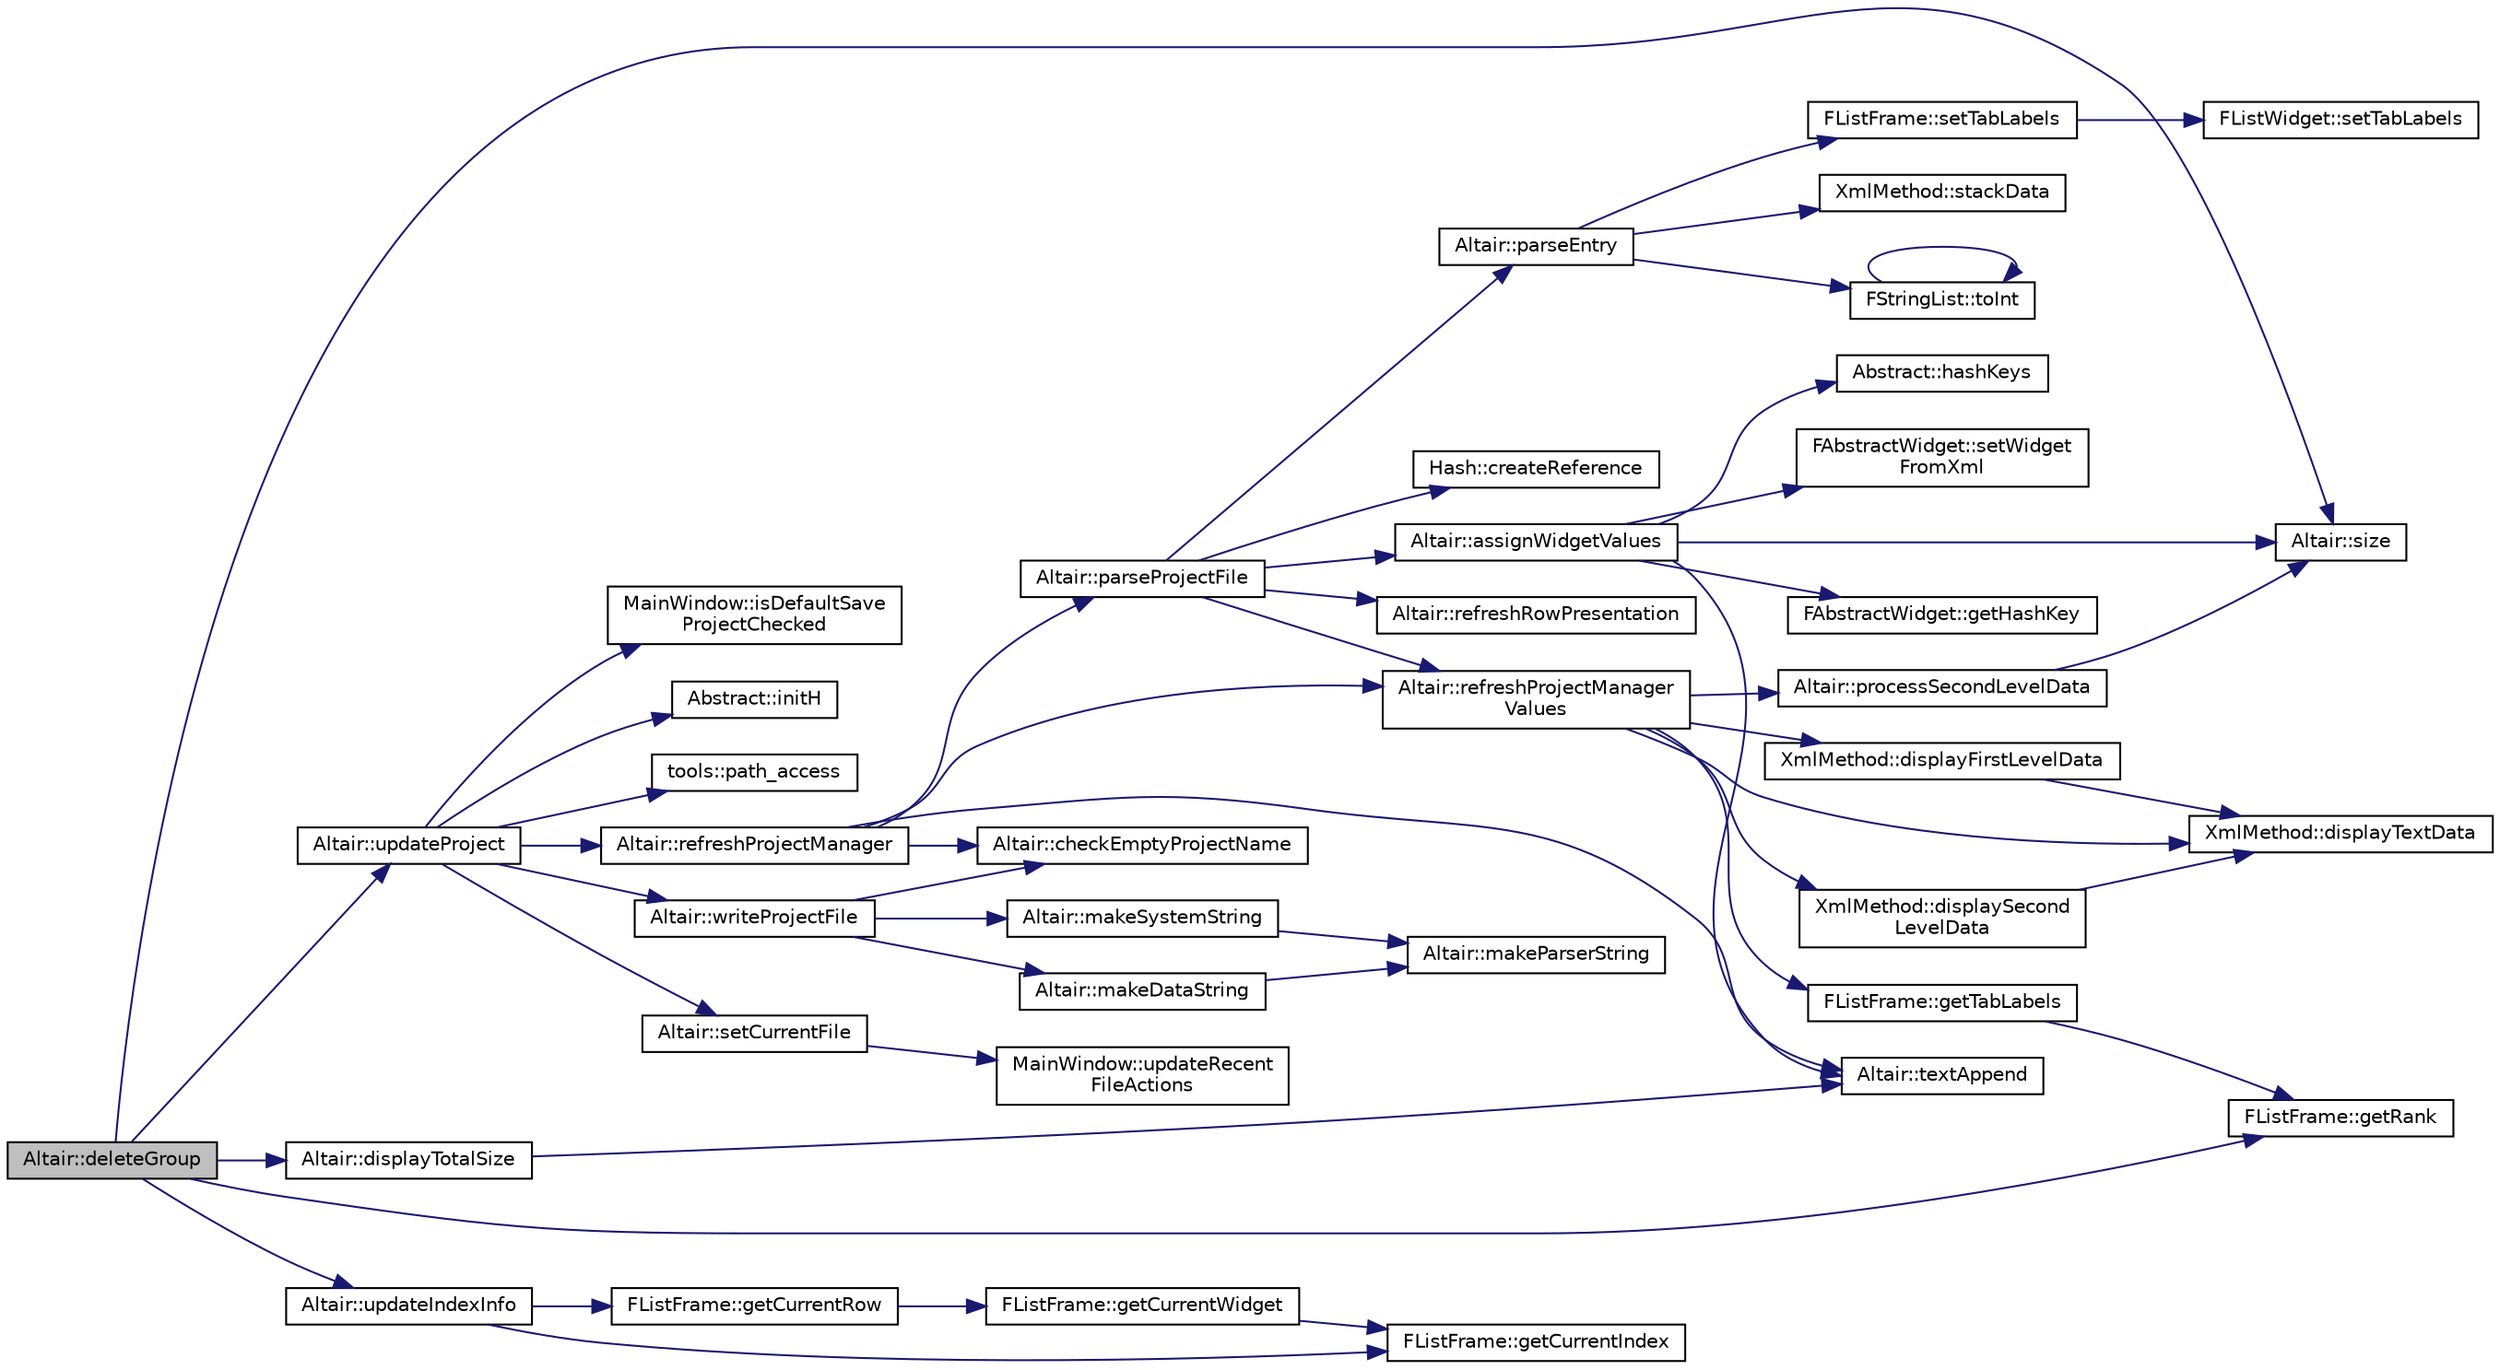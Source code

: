 digraph "Altair::deleteGroup"
{
 // INTERACTIVE_SVG=YES
  edge [fontname="Helvetica",fontsize="10",labelfontname="Helvetica",labelfontsize="10"];
  node [fontname="Helvetica",fontsize="10",shape=record];
  rankdir="LR";
  Node209 [label="Altair::deleteGroup",height=0.2,width=0.4,color="black", fillcolor="grey75", style="filled", fontcolor="black"];
  Node209 -> Node210 [color="midnightblue",fontsize="10",style="solid",fontname="Helvetica"];
  Node210 [label="Altair::displayTotalSize",height=0.2,width=0.4,color="black", fillcolor="white", style="filled",URL="$class_altair.html#a16c9e4332678b243ec200e215d03a643",tooltip="Afficher la taille des bases de paye dans l&#39;onglet Messages. "];
  Node210 -> Node211 [color="midnightblue",fontsize="10",style="solid",fontname="Helvetica"];
  Node211 [label="Altair::textAppend",height=0.2,width=0.4,color="black", fillcolor="white", style="filled",URL="$class_altair.html#a4995cdc9462838289b5b1df75edba552",tooltip="Ajouter du texte à l&#39;onglet des messages. "];
  Node209 -> Node212 [color="midnightblue",fontsize="10",style="solid",fontname="Helvetica"];
  Node212 [label="FListFrame::getRank",height=0.2,width=0.4,color="black", fillcolor="white", style="filled",URL="$class_f_list_frame.html#a4bf0d0d8e56418df395b020d2e66db5f",tooltip="Récupère la taille courante (0-based) du conteneur FListFrame::widgetContainer. "];
  Node209 -> Node213 [color="midnightblue",fontsize="10",style="solid",fontname="Helvetica"];
  Node213 [label="Altair::size",height=0.2,width=0.4,color="black", fillcolor="white", style="filled",URL="$class_altair.html#a78a2870bb9b316c5ad6bcbd64471eeb8",tooltip="Renvoie la taille des données exportées. "];
  Node209 -> Node214 [color="midnightblue",fontsize="10",style="solid",fontname="Helvetica"];
  Node214 [label="Altair::updateIndexInfo",height=0.2,width=0.4,color="black", fillcolor="white", style="filled",URL="$class_altair.html#a94c37375266a849cb43570457163db13",tooltip="Raffraîchit la valeur de row et currentIndex en fonction de l&#39;état de l&#39;onglet. "];
  Node214 -> Node215 [color="midnightblue",fontsize="10",style="solid",fontname="Helvetica"];
  Node215 [label="FListFrame::getCurrentIndex",height=0.2,width=0.4,color="black", fillcolor="white", style="filled",URL="$class_f_list_frame.html#a0037e19af552e7ccca67e2a01b700389",tooltip="Accesseur en lecture du rang (index) de l&#39;onglet courant (0-based). "];
  Node214 -> Node216 [color="midnightblue",fontsize="10",style="solid",fontname="Helvetica"];
  Node216 [label="FListFrame::getCurrentRow",height=0.2,width=0.4,color="black", fillcolor="white", style="filled",URL="$class_f_list_frame.html#a38151a18f0313c555c2cf71f19d54ab2",tooltip="Accesseur en lecture de la ligne courante. "];
  Node216 -> Node217 [color="midnightblue",fontsize="10",style="solid",fontname="Helvetica"];
  Node217 [label="FListFrame::getCurrentWidget",height=0.2,width=0.4,color="black", fillcolor="white", style="filled",URL="$class_f_list_frame.html#a73aaa61fe9f56248049e96722c17b164",tooltip="Accesseur en lecture du composant (widget) courant dans le conteneur widgetContainer. "];
  Node217 -> Node215 [color="midnightblue",fontsize="10",style="solid",fontname="Helvetica"];
  Node209 -> Node218 [color="midnightblue",fontsize="10",style="solid",fontname="Helvetica"];
  Node218 [label="Altair::updateProject",height=0.2,width=0.4,color="black", fillcolor="white", style="filled",URL="$class_altair.html#a2eb0a89c3223b2df1c01d2b3b7d1c0eb",tooltip="Rafraichir le projet .alt après avoir actualisé l&#39;interface. "];
  Node218 -> Node219 [color="midnightblue",fontsize="10",style="solid",fontname="Helvetica"];
  Node219 [label="Altair::setCurrentFile",height=0.2,width=0.4,color="black", fillcolor="white", style="filled",URL="$class_altair.html#ad0436bfddbdcdd19cc80154e02b4323c",tooltip="Assigner le fichier courant. "];
  Node219 -> Node220 [color="midnightblue",fontsize="10",style="solid",fontname="Helvetica"];
  Node220 [label="MainWindow::updateRecent\lFileActions",height=0.2,width=0.4,color="black", fillcolor="white", style="filled",URL="$class_main_window.html#affa76730fa370a3466b62a4caee721e3",tooltip="Actualise la liste des fichiers de projet .alt récents dans le menu Fichier. "];
  Node218 -> Node221 [color="midnightblue",fontsize="10",style="solid",fontname="Helvetica"];
  Node221 [label="MainWindow::isDefaultSave\lProjectChecked",height=0.2,width=0.4,color="black", fillcolor="white", style="filled",URL="$class_main_window.html#ab58113ae4ed9a73ec3e3e5f83c98dfcc",tooltip="Vérifie si par défaut le projet .alt doit être enregistré à chaque modification de l&#39;état de l&#39;interf..."];
  Node218 -> Node222 [color="midnightblue",fontsize="10",style="solid",fontname="Helvetica"];
  Node222 [label="Altair::writeProjectFile",height=0.2,width=0.4,color="black", fillcolor="white", style="filled",URL="$class_altair.html#a43120f9909d0284074119529a03df85b",tooltip="Ecrit le projet XML d&#39;extension .alt contenant les références des donnéees de paye. "];
  Node222 -> Node223 [color="midnightblue",fontsize="10",style="solid",fontname="Helvetica"];
  Node223 [label="Altair::checkEmptyProjectName",height=0.2,width=0.4,color="black", fillcolor="white", style="filled",URL="$class_altair.html#a9df2266cd3e2a9905e74bb41c1f9415d",tooltip="Remplace un nom de projet vide par un nom par défaut. "];
  Node222 -> Node224 [color="midnightblue",fontsize="10",style="solid",fontname="Helvetica"];
  Node224 [label="Altair::makeDataString",height=0.2,width=0.4,color="black", fillcolor="white", style="filled",URL="$class_altair.html#a2f8d129da914d8b9ab3cdaf195f92bd1",tooltip="Lance Altair::makeParserString sur le premier item courant de abstractWidgetList (celui des données d..."];
  Node224 -> Node225 [color="midnightblue",fontsize="10",style="solid",fontname="Helvetica"];
  Node225 [label="Altair::makeParserString",height=0.2,width=0.4,color="black", fillcolor="white", style="filled",URL="$class_altair.html#af73cbf33a9e3ff76896a8099b4b154fe",tooltip="Crée la chaîne QString permettant d&#39;écrire un projet XML d&#39;extension .alt Parcourt l&#39;ensemble de la l..."];
  Node222 -> Node226 [color="midnightblue",fontsize="10",style="solid",fontname="Helvetica"];
  Node226 [label="Altair::makeSystemString",height=0.2,width=0.4,color="black", fillcolor="white", style="filled",URL="$class_altair.html#adb7f94af778c4b6874abab74c8ef4016",tooltip="Lance Altair::makeParserString sur l&#39;ensemble de la liste des FWidgets sauf le premier (tous les widg..."];
  Node226 -> Node225 [color="midnightblue",fontsize="10",style="solid",fontname="Helvetica"];
  Node218 -> Node227 [color="midnightblue",fontsize="10",style="solid",fontname="Helvetica"];
  Node227 [label="Abstract::initH",height=0.2,width=0.4,color="black", fillcolor="white", style="filled",URL="$struct_abstract.html#af7b700041c9d75de3f642f15ece3e6ae",tooltip="Réinitialiser toutes les valeurs du de la table de hachage Hash::wrapper. "];
  Node218 -> Node228 [color="midnightblue",fontsize="10",style="solid",fontname="Helvetica"];
  Node228 [label="tools::path_access",height=0.2,width=0.4,color="black", fillcolor="white", style="filled",URL="$classtools.html#a89d2cd8ffcaed8423439c16d1ee59ab0",tooltip="Renvoie le chemin d&#39;un fichier ou d&#39;un répertoire du répertoire racine de la distribution (adjacent a..."];
  Node218 -> Node229 [color="midnightblue",fontsize="10",style="solid",fontname="Helvetica"];
  Node229 [label="Altair::refreshProjectManager",height=0.2,width=0.4,color="black", fillcolor="white", style="filled",URL="$class_altair.html#ac9d7d8e7cebf70212818f1a8ba7d7d78",tooltip="Rafraîchit le gestionnaire de projet à la droite de l&#39;interface. Fonction globale par défaut..."];
  Node229 -> Node223 [color="midnightblue",fontsize="10",style="solid",fontname="Helvetica"];
  Node229 -> Node211 [color="midnightblue",fontsize="10",style="solid",fontname="Helvetica"];
  Node229 -> Node230 [color="midnightblue",fontsize="10",style="solid",fontname="Helvetica"];
  Node230 [label="Altair::parseProjectFile",height=0.2,width=0.4,color="black", fillcolor="white", style="filled",URL="$class_altair.html#a41b6c8a35ed8ba14c7c0ce2e6994655f",tooltip="Décode le projet représenté par un pointeur vers QFile ou similaire. "];
  Node230 -> Node231 [color="midnightblue",fontsize="10",style="solid",fontname="Helvetica"];
  Node231 [label="Altair::parseEntry",height=0.2,width=0.4,color="black", fillcolor="white", style="filled",URL="$class_altair.html#a3f6193de22ed2034c9b6dbe7a8ac4d97",tooltip="Lors du décodage du projet XML .alt, décoder le noed courant et renvoyer l&#39;empilement des valeurs en ..."];
  Node231 -> Node232 [color="midnightblue",fontsize="10",style="solid",fontname="Helvetica"];
  Node232 [label="FStringList::toInt",height=0.2,width=0.4,color="black", fillcolor="white", style="filled",URL="$class_f_string_list.html#a71ec48a52b6ca4ffe89400d66f3ff634"];
  Node232 -> Node232 [color="midnightblue",fontsize="10",style="solid",fontname="Helvetica"];
  Node231 -> Node233 [color="midnightblue",fontsize="10",style="solid",fontname="Helvetica"];
  Node233 [label="XmlMethod::stackData",height=0.2,width=0.4,color="black", fillcolor="white", style="filled",URL="$namespace_xml_method.html#abe26f53c2028527b0ebea361faa85221",tooltip="Empile les données pour un noeud donné, pour une profondeur d&#39;enchâssement donnée. "];
  Node231 -> Node234 [color="midnightblue",fontsize="10",style="solid",fontname="Helvetica"];
  Node234 [label="FListFrame::setTabLabels",height=0.2,width=0.4,color="black", fillcolor="white", style="filled",URL="$class_f_list_frame.html#a7ecbe60018d55d1a1352c5fd24c5e72e",tooltip="Assigne les titres des onglets de l&#39;onglet central. "];
  Node234 -> Node235 [color="midnightblue",fontsize="10",style="solid",fontname="Helvetica"];
  Node235 [label="FListWidget::setTabLabels",height=0.2,width=0.4,color="black", fillcolor="white", style="filled",URL="$class_f_list_widget.html#aac6eaaeb9946354f743394b54c84a6a7"];
  Node230 -> Node236 [color="midnightblue",fontsize="10",style="solid",fontname="Helvetica"];
  Node236 [label="Altair::assignWidgetValues",height=0.2,width=0.4,color="black", fillcolor="white", style="filled",URL="$class_altair.html#a8b7b1fa3e0b567dc1d4721bf88087a68",tooltip="Parcourt l&#39;ensemble des widgets fonctionnels Abstract::abstractWidgetList et actualise leur statut in..."];
  Node236 -> Node237 [color="midnightblue",fontsize="10",style="solid",fontname="Helvetica"];
  Node237 [label="FAbstractWidget::getHashKey",height=0.2,width=0.4,color="black", fillcolor="white", style="filled",URL="$class_f_abstract_widget.html#ae6ba84e8ed8a54dc8121245f35f568fe",tooltip="Retourne la clé de hashage de Hash::wrapper correspondant au composant. "];
  Node236 -> Node238 [color="midnightblue",fontsize="10",style="solid",fontname="Helvetica"];
  Node238 [label="Abstract::hashKeys",height=0.2,width=0.4,color="black", fillcolor="white", style="filled",URL="$struct_abstract.html#a634c4a8152edbeb8d96d2ca8f30e1025",tooltip="Récupère toutes les clés de hachage (de Hash::wrapper) des FWidgets qui sont dans le vecteur FAbstrac..."];
  Node236 -> Node239 [color="midnightblue",fontsize="10",style="solid",fontname="Helvetica"];
  Node239 [label="FAbstractWidget::setWidget\lFromXml",height=0.2,width=0.4,color="black", fillcolor="white", style="filled",URL="$class_f_abstract_widget.html#a88c229861e7973810c6ac979d5526c2d"];
  Node236 -> Node213 [color="midnightblue",fontsize="10",style="solid",fontname="Helvetica"];
  Node236 -> Node211 [color="midnightblue",fontsize="10",style="solid",fontname="Helvetica"];
  Node230 -> Node240 [color="midnightblue",fontsize="10",style="solid",fontname="Helvetica"];
  Node240 [label="Altair::refreshRowPresentation",height=0.2,width=0.4,color="black", fillcolor="white", style="filled",URL="$class_altair.html#a20528df591deee5ad32f28996ba8dc35",tooltip="Raccourcit les chemins dans les onglets en se limitant au non de fichier et les présente  en surligna..."];
  Node230 -> Node241 [color="midnightblue",fontsize="10",style="solid",fontname="Helvetica"];
  Node241 [label="Hash::createReference",height=0.2,width=0.4,color="black", fillcolor="white", style="filled",URL="$class_hash.html#a2ac10203aa8b32a04d9088e08ddbaab4"];
  Node230 -> Node242 [color="midnightblue",fontsize="10",style="solid",fontname="Helvetica"];
  Node242 [label="Altair::refreshProjectManager\lValues",height=0.2,width=0.4,color="black", fillcolor="white", style="filled",URL="$class_altair.html#abf7d1895e52f7b8d7d26e4b5a0e6146a",tooltip="Rafraîchit le gestionnaire de projet à la droite de l&#39;interface. "];
  Node242 -> Node243 [color="midnightblue",fontsize="10",style="solid",fontname="Helvetica"];
  Node243 [label="FListFrame::getTabLabels",height=0.2,width=0.4,color="black", fillcolor="white", style="filled",URL="$class_f_list_frame.html#a58337134c45f052ad6bb45c014fd5c3f",tooltip="Lancer un fil d&#39;exécution pour lire l&#39;entête d&#39;un fichier XHL (Année, Mois,...) et classer les fichie..."];
  Node243 -> Node212 [color="midnightblue",fontsize="10",style="solid",fontname="Helvetica"];
  Node242 -> Node244 [color="midnightblue",fontsize="10",style="solid",fontname="Helvetica"];
  Node244 [label="Altair::processSecondLevelData",height=0.2,width=0.4,color="black", fillcolor="white", style="filled",URL="$class_altair.html#adc79f280e4f580298a8dd80e2f7cf712",tooltip="Parcourt la table de chachage Hash::wrapper dans laquelle sont stockés à la clé \"XHL\" les chemins des..."];
  Node244 -> Node213 [color="midnightblue",fontsize="10",style="solid",fontname="Helvetica"];
  Node242 -> Node245 [color="midnightblue",fontsize="10",style="solid",fontname="Helvetica"];
  Node245 [label="XmlMethod::displaySecond\lLevelData",height=0.2,width=0.4,color="black", fillcolor="white", style="filled",URL="$namespace_xml_method.html#ac0a708c4bc4c55df24e60816d69a90cf"];
  Node245 -> Node246 [color="midnightblue",fontsize="10",style="solid",fontname="Helvetica"];
  Node246 [label="XmlMethod::displayTextData",height=0.2,width=0.4,color="black", fillcolor="white", style="filled",URL="$namespace_xml_method.html#aad1e553eb1ec6f1bb128cc6744cba9e3"];
  Node242 -> Node246 [color="midnightblue",fontsize="10",style="solid",fontname="Helvetica"];
  Node242 -> Node247 [color="midnightblue",fontsize="10",style="solid",fontname="Helvetica"];
  Node247 [label="XmlMethod::displayFirstLevelData",height=0.2,width=0.4,color="black", fillcolor="white", style="filled",URL="$namespace_xml_method.html#a796c4f03d9e7a8057f0102b87eecbd3e"];
  Node247 -> Node246 [color="midnightblue",fontsize="10",style="solid",fontname="Helvetica"];
  Node229 -> Node242 [color="midnightblue",fontsize="10",style="solid",fontname="Helvetica"];
}
